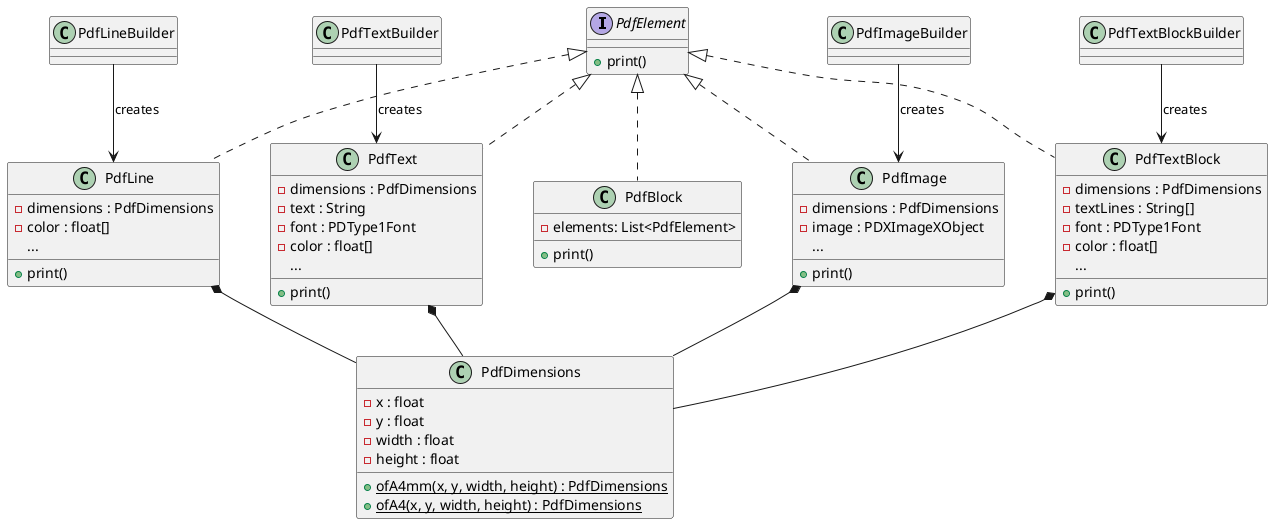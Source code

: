 @startuml
skinparam nodesep 50
skinparam ranksep 50
skinparam class {
  BackgroundColor<<interface>> #ffccff
  BackgroundColor<<abstract>> #ccccff
}

interface PdfElement {
    + print()
}

class PdfBlock implements PdfElement {
    {field} - elements: List<PdfElement>
    + print()
}

class PdfLine implements PdfElement {
    {field} - dimensions : PdfDimensions
    {field} - color : float[]
    {field} ...
    + print()
}

class PdfImage implements PdfElement {
    {field} - dimensions : PdfDimensions
    {field} - image : PDXImageXObject
    {field} ...
    + print()
}

class PdfText implements PdfElement {
    {field} - dimensions : PdfDimensions
    {field} - text : String
    {field} - font : PDType1Font
    {field} - color : float[]
    {field} ...
    + print()
}

class PdfTextBlock implements PdfElement {
    {field} - dimensions : PdfDimensions
    {field} - textLines : String[]
    {field} - font : PDType1Font
    {field} - color : float[]
    {field} ...
    + print()
}

class PdfDimensions {
    {field} - x : float
    {field} - y : float
    {field} - width : float
    {field} - height : float
    {static} + ofA4mm(x, y, width, height) : PdfDimensions
    {static} + ofA4(x, y, width, height) : PdfDimensions
}
PdfLineBuilder --> PdfLine : creates
PdfImageBuilder --> PdfImage : creates
PdfTextBuilder --> PdfText : creates
PdfTextBlockBuilder --> PdfTextBlock : creates
PdfLine *-d- PdfDimensions
PdfImage *-d- PdfDimensions
PdfText *-d- PdfDimensions
PdfTextBlock *-d- PdfDimensions
@enduml